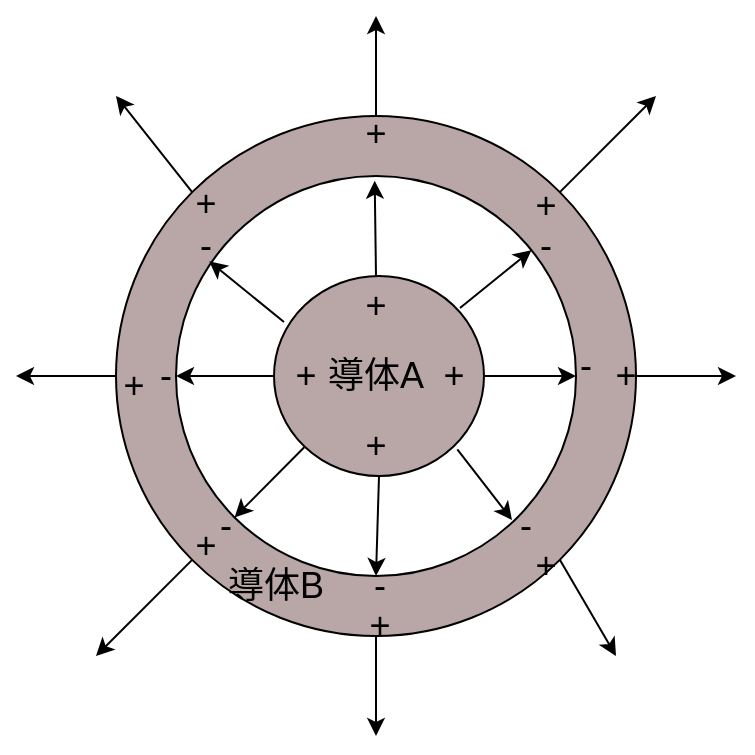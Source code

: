 <mxfile>
    <diagram id="NL0WONi3PG-jVh9Y378e" name="ページ1">
        <mxGraphModel dx="576" dy="465" grid="1" gridSize="10" guides="1" tooltips="1" connect="1" arrows="1" fold="1" page="1" pageScale="1" pageWidth="827" pageHeight="1169" math="0" shadow="0">
            <root>
                <mxCell id="0"/>
                <mxCell id="1" parent="0"/>
                <mxCell id="14" style="edgeStyle=none;html=1;exitX=1;exitY=0.5;exitDx=0;exitDy=0;" edge="1" parent="1" source="2">
                    <mxGeometry relative="1" as="geometry">
                        <mxPoint x="390" y="240" as="targetPoint"/>
                    </mxGeometry>
                </mxCell>
                <mxCell id="15" style="edgeStyle=none;html=1;exitX=0.5;exitY=1;exitDx=0;exitDy=0;" edge="1" parent="1" source="2">
                    <mxGeometry relative="1" as="geometry">
                        <mxPoint x="210" y="420" as="targetPoint"/>
                    </mxGeometry>
                </mxCell>
                <mxCell id="16" style="edgeStyle=none;html=1;exitX=1;exitY=1;exitDx=0;exitDy=0;" edge="1" parent="1" source="2">
                    <mxGeometry relative="1" as="geometry">
                        <mxPoint x="330" y="380" as="targetPoint"/>
                    </mxGeometry>
                </mxCell>
                <mxCell id="17" style="edgeStyle=none;html=1;exitX=1;exitY=0;exitDx=0;exitDy=0;" edge="1" parent="1" source="2">
                    <mxGeometry relative="1" as="geometry">
                        <mxPoint x="350" y="100" as="targetPoint"/>
                    </mxGeometry>
                </mxCell>
                <mxCell id="18" style="edgeStyle=none;html=1;exitX=0.5;exitY=0;exitDx=0;exitDy=0;" edge="1" parent="1" source="2">
                    <mxGeometry relative="1" as="geometry">
                        <mxPoint x="210" y="60" as="targetPoint"/>
                    </mxGeometry>
                </mxCell>
                <mxCell id="19" style="edgeStyle=none;html=1;exitX=0;exitY=0;exitDx=0;exitDy=0;" edge="1" parent="1" source="2">
                    <mxGeometry relative="1" as="geometry">
                        <mxPoint x="80" y="100" as="targetPoint"/>
                    </mxGeometry>
                </mxCell>
                <mxCell id="20" style="edgeStyle=none;html=1;exitX=0;exitY=0.5;exitDx=0;exitDy=0;" edge="1" parent="1" source="2">
                    <mxGeometry relative="1" as="geometry">
                        <mxPoint x="30" y="240" as="targetPoint"/>
                    </mxGeometry>
                </mxCell>
                <mxCell id="21" style="edgeStyle=none;html=1;exitX=0;exitY=1;exitDx=0;exitDy=0;" edge="1" parent="1" source="2">
                    <mxGeometry relative="1" as="geometry">
                        <mxPoint x="70" y="380" as="targetPoint"/>
                    </mxGeometry>
                </mxCell>
                <mxCell id="2" value="" style="ellipse;whiteSpace=wrap;html=1;fillColor=#B9A7A7;" vertex="1" parent="1">
                    <mxGeometry x="80" y="110" width="260" height="260" as="geometry"/>
                </mxCell>
                <mxCell id="3" value="" style="ellipse;whiteSpace=wrap;html=1;fillColor=#FFFFFF;" vertex="1" parent="1">
                    <mxGeometry x="110" y="140" width="200" height="200" as="geometry"/>
                </mxCell>
                <mxCell id="13" style="edgeStyle=none;html=1;exitX=1;exitY=0.5;exitDx=0;exitDy=0;" edge="1" parent="1" source="4" target="3">
                    <mxGeometry relative="1" as="geometry"/>
                </mxCell>
                <mxCell id="4" value="" style="ellipse;whiteSpace=wrap;html=1;fillColor=#B9A7A7;" vertex="1" parent="1">
                    <mxGeometry x="159" y="190" width="105" height="100" as="geometry"/>
                </mxCell>
                <mxCell id="7" value="" style="endArrow=classic;html=1;" edge="1" parent="1" target="3">
                    <mxGeometry width="50" height="50" relative="1" as="geometry">
                        <mxPoint x="252" y="206" as="sourcePoint"/>
                        <mxPoint x="262.291" y="150.687" as="targetPoint"/>
                    </mxGeometry>
                </mxCell>
                <mxCell id="8" value="" style="endArrow=classic;html=1;entryX=0.083;entryY=0.213;entryDx=0;entryDy=0;entryPerimeter=0;" edge="1" parent="1" target="3">
                    <mxGeometry width="50" height="50" relative="1" as="geometry">
                        <mxPoint x="164" y="213" as="sourcePoint"/>
                        <mxPoint x="199.724" y="184.08" as="targetPoint"/>
                    </mxGeometry>
                </mxCell>
                <mxCell id="9" value="" style="endArrow=classic;html=1;entryX=0.5;entryY=1;entryDx=0;entryDy=0;exitX=0.5;exitY=1;exitDx=0;exitDy=0;" edge="1" parent="1" source="4" target="3">
                    <mxGeometry width="50" height="50" relative="1" as="geometry">
                        <mxPoint x="218" y="200" as="sourcePoint"/>
                        <mxPoint x="218.26" y="155.26" as="targetPoint"/>
                    </mxGeometry>
                </mxCell>
                <mxCell id="10" value="" style="endArrow=classic;html=1;exitX=0.892;exitY=0.947;exitDx=0;exitDy=0;exitPerimeter=0;" edge="1" parent="1">
                    <mxGeometry width="50" height="50" relative="1" as="geometry">
                        <mxPoint x="250.66" y="276.7" as="sourcePoint"/>
                        <mxPoint x="278" y="312" as="targetPoint"/>
                    </mxGeometry>
                </mxCell>
                <mxCell id="11" value="" style="endArrow=classic;html=1;exitX=0;exitY=1;exitDx=0;exitDy=0;entryX=0;entryY=1;entryDx=0;entryDy=0;" edge="1" parent="1" source="4" target="3">
                    <mxGeometry width="50" height="50" relative="1" as="geometry">
                        <mxPoint x="260.66" y="286.7" as="sourcePoint"/>
                        <mxPoint x="288" y="322" as="targetPoint"/>
                    </mxGeometry>
                </mxCell>
                <mxCell id="12" value="" style="endArrow=classic;html=1;exitX=0;exitY=0.5;exitDx=0;exitDy=0;" edge="1" parent="1" source="4" target="3">
                    <mxGeometry width="50" height="50" relative="1" as="geometry">
                        <mxPoint x="174" y="223" as="sourcePoint"/>
                        <mxPoint x="136.6" y="192.6" as="targetPoint"/>
                    </mxGeometry>
                </mxCell>
                <mxCell id="23" value="&lt;font style=&quot;font-size: 18px;&quot;&gt;導体A&lt;/font&gt;" style="text;html=1;strokeColor=none;fillColor=none;align=center;verticalAlign=middle;whiteSpace=wrap;rounded=0;" vertex="1" parent="1">
                    <mxGeometry x="180" y="225" width="60" height="30" as="geometry"/>
                </mxCell>
                <mxCell id="26" value="&lt;font style=&quot;font-size: 18px;&quot;&gt;導体B&lt;/font&gt;" style="text;html=1;strokeColor=none;fillColor=none;align=center;verticalAlign=middle;whiteSpace=wrap;rounded=0;" vertex="1" parent="1">
                    <mxGeometry x="130" y="330" width="60" height="30" as="geometry"/>
                </mxCell>
                <mxCell id="27" value="+" style="text;html=1;strokeColor=none;fillColor=none;align=center;verticalAlign=middle;whiteSpace=wrap;rounded=0;fontSize=18;" vertex="1" parent="1">
                    <mxGeometry x="195" y="260" width="30" height="30" as="geometry"/>
                </mxCell>
                <mxCell id="29" value="+" style="text;html=1;strokeColor=none;fillColor=none;align=center;verticalAlign=middle;whiteSpace=wrap;rounded=0;fontSize=18;" vertex="1" parent="1">
                    <mxGeometry x="160" y="225" width="30" height="30" as="geometry"/>
                </mxCell>
                <mxCell id="56" style="edgeStyle=none;html=1;exitX=0.5;exitY=0;exitDx=0;exitDy=0;fontSize=18;entryX=0.478;entryY=1.278;entryDx=0;entryDy=0;entryPerimeter=0;" edge="1" parent="1" source="30" target="40">
                    <mxGeometry relative="1" as="geometry">
                        <mxPoint x="210" y="150" as="targetPoint"/>
                    </mxGeometry>
                </mxCell>
                <mxCell id="30" value="+" style="text;html=1;strokeColor=none;fillColor=none;align=center;verticalAlign=middle;whiteSpace=wrap;rounded=0;fontSize=18;" vertex="1" parent="1">
                    <mxGeometry x="195" y="190" width="30" height="30" as="geometry"/>
                </mxCell>
                <mxCell id="31" value="+" style="text;html=1;strokeColor=none;fillColor=none;align=center;verticalAlign=middle;whiteSpace=wrap;rounded=0;fontSize=18;" vertex="1" parent="1">
                    <mxGeometry x="234" y="225" width="30" height="30" as="geometry"/>
                </mxCell>
                <mxCell id="32" value="+" style="text;html=1;strokeColor=none;fillColor=none;align=center;verticalAlign=middle;whiteSpace=wrap;rounded=0;fontSize=18;" vertex="1" parent="1">
                    <mxGeometry x="196.5" y="350" width="30" height="30" as="geometry"/>
                </mxCell>
                <mxCell id="34" value="+" style="text;html=1;strokeColor=none;fillColor=none;align=center;verticalAlign=middle;whiteSpace=wrap;rounded=0;fontSize=18;" vertex="1" parent="1">
                    <mxGeometry x="320" y="225" width="30" height="30" as="geometry"/>
                </mxCell>
                <mxCell id="35" value="+" style="text;html=1;strokeColor=none;fillColor=none;align=center;verticalAlign=middle;whiteSpace=wrap;rounded=0;fontSize=18;" vertex="1" parent="1">
                    <mxGeometry x="280" y="320" width="30" height="30" as="geometry"/>
                </mxCell>
                <mxCell id="37" value="+" style="text;html=1;strokeColor=none;fillColor=none;align=center;verticalAlign=middle;whiteSpace=wrap;rounded=0;fontSize=18;" vertex="1" parent="1">
                    <mxGeometry x="110" y="310" width="30" height="30" as="geometry"/>
                </mxCell>
                <mxCell id="38" value="+" style="text;html=1;strokeColor=none;fillColor=none;align=center;verticalAlign=middle;whiteSpace=wrap;rounded=0;fontSize=18;" vertex="1" parent="1">
                    <mxGeometry x="74" y="230" width="30" height="30" as="geometry"/>
                </mxCell>
                <mxCell id="39" value="+" style="text;html=1;strokeColor=none;fillColor=none;align=center;verticalAlign=middle;whiteSpace=wrap;rounded=0;fontSize=18;" vertex="1" parent="1">
                    <mxGeometry x="110" y="139" width="30" height="30" as="geometry"/>
                </mxCell>
                <mxCell id="40" value="+" style="text;html=1;strokeColor=none;fillColor=none;align=center;verticalAlign=middle;whiteSpace=wrap;rounded=0;fontSize=18;" vertex="1" parent="1">
                    <mxGeometry x="195" y="104" width="30" height="30" as="geometry"/>
                </mxCell>
                <mxCell id="41" value="+" style="text;html=1;strokeColor=none;fillColor=none;align=center;verticalAlign=middle;whiteSpace=wrap;rounded=0;fontSize=18;" vertex="1" parent="1">
                    <mxGeometry x="280" y="140" width="30" height="30" as="geometry"/>
                </mxCell>
                <mxCell id="43" value="-" style="text;html=1;strokeColor=none;fillColor=none;align=center;verticalAlign=middle;whiteSpace=wrap;rounded=0;fontSize=18;" vertex="1" parent="1">
                    <mxGeometry x="270" y="300" width="30" height="30" as="geometry"/>
                </mxCell>
                <mxCell id="46" value="-" style="text;html=1;strokeColor=none;fillColor=none;align=center;verticalAlign=middle;whiteSpace=wrap;rounded=0;fontSize=18;" vertex="1" parent="1">
                    <mxGeometry x="300" y="220" width="30" height="30" as="geometry"/>
                </mxCell>
                <mxCell id="47" value="-" style="text;html=1;strokeColor=none;fillColor=none;align=center;verticalAlign=middle;whiteSpace=wrap;rounded=0;fontSize=18;" vertex="1" parent="1">
                    <mxGeometry x="280" y="160" width="30" height="30" as="geometry"/>
                </mxCell>
                <mxCell id="50" value="-" style="text;html=1;strokeColor=none;fillColor=none;align=center;verticalAlign=middle;whiteSpace=wrap;rounded=0;fontSize=18;" vertex="1" parent="1">
                    <mxGeometry x="110" y="160" width="30" height="30" as="geometry"/>
                </mxCell>
                <mxCell id="51" value="-" style="text;html=1;strokeColor=none;fillColor=none;align=center;verticalAlign=middle;whiteSpace=wrap;rounded=0;fontSize=18;" vertex="1" parent="1">
                    <mxGeometry x="90" y="225" width="30" height="30" as="geometry"/>
                </mxCell>
                <mxCell id="52" value="-" style="text;html=1;strokeColor=none;fillColor=none;align=center;verticalAlign=middle;whiteSpace=wrap;rounded=0;fontSize=18;" vertex="1" parent="1">
                    <mxGeometry x="196.5" y="330" width="30" height="30" as="geometry"/>
                </mxCell>
                <mxCell id="55" value="-" style="text;html=1;strokeColor=none;fillColor=none;align=center;verticalAlign=middle;whiteSpace=wrap;rounded=0;fontSize=18;" vertex="1" parent="1">
                    <mxGeometry x="120" y="300" width="30" height="30" as="geometry"/>
                </mxCell>
            </root>
        </mxGraphModel>
    </diagram>
</mxfile>